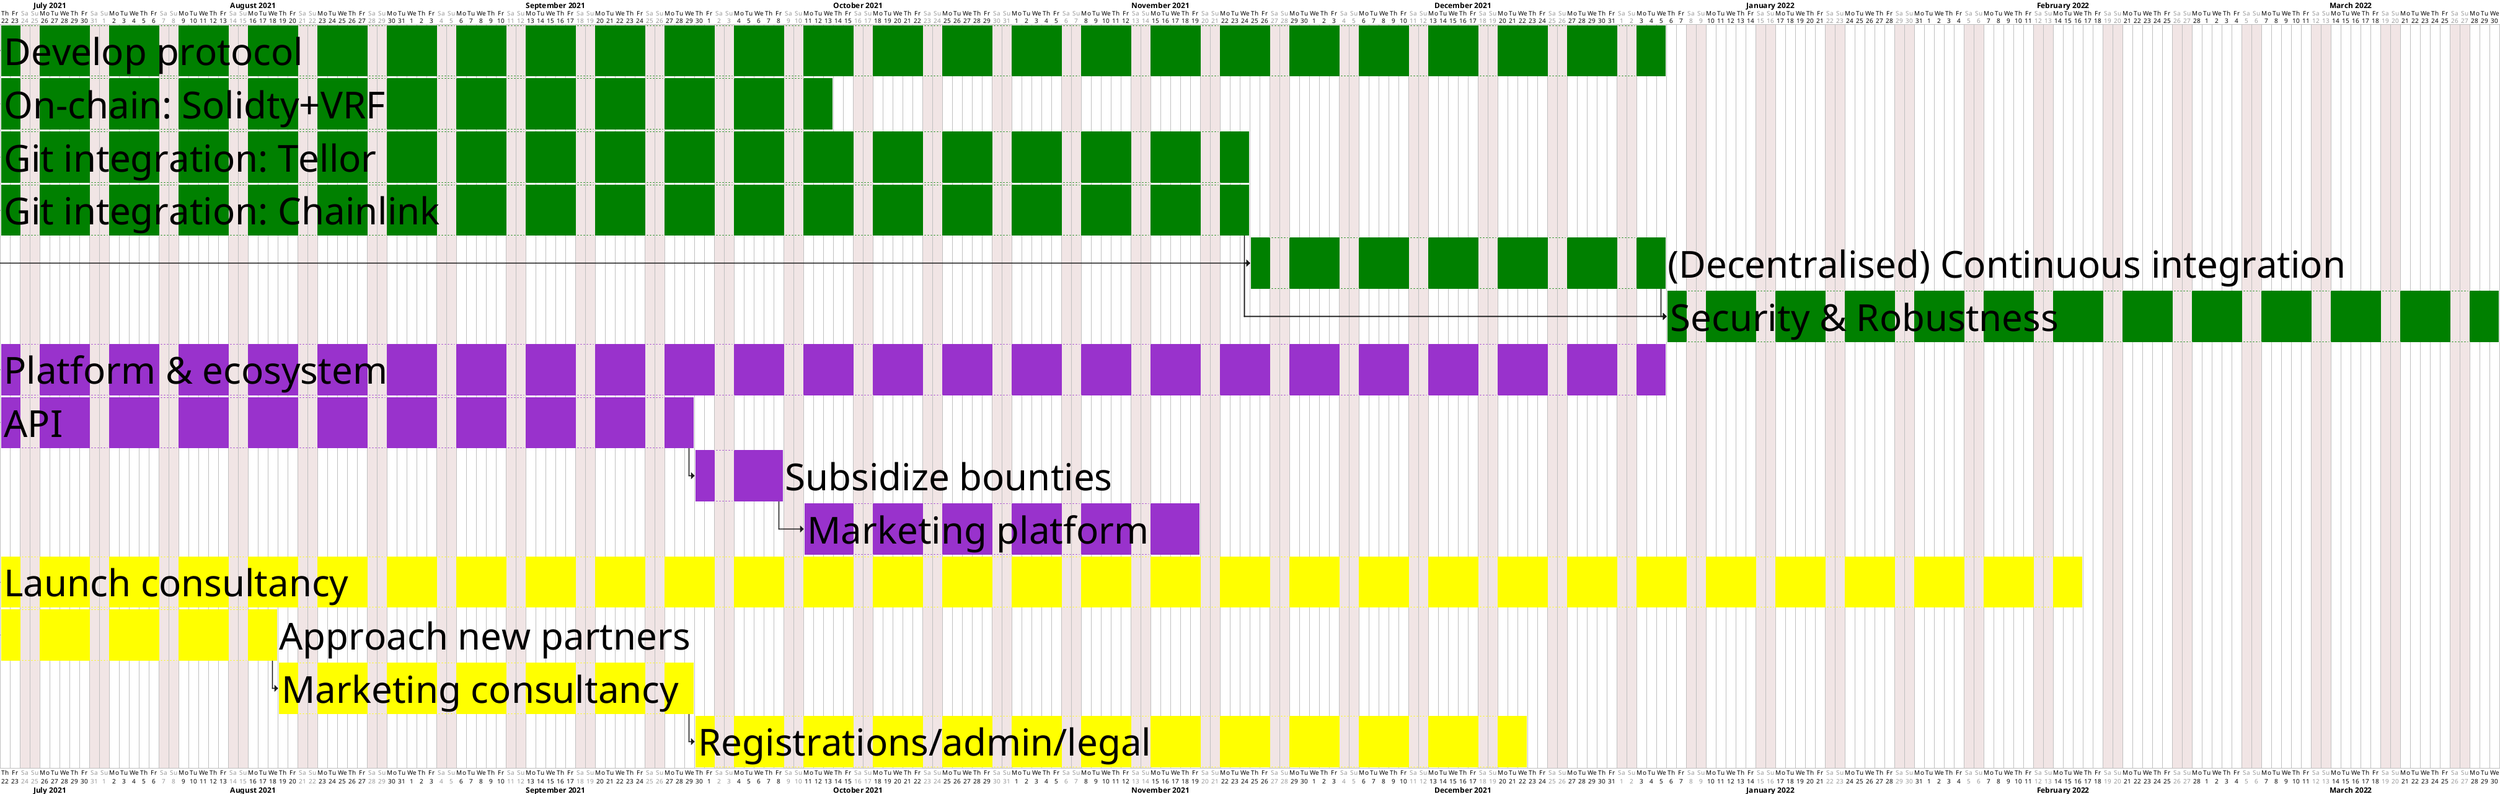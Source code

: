 @startgantt
project starts the 2021/07-22
saturday are closed
sunday are closed
skinparam classFontSize 100

[<size:60>Develop protocol] as [0] lasts 120 days
[<size:60>On-chain: Solidty+VRF] as [0_0] lasts 60 days
[<size:60>Git integration: Tellor] as [0_1] lasts 90 days
[<size:60>Git integration: Chainlink] as [0_2] lasts 90 days
[<size:60>(Decentralised) Continuous integration] as [0_2_0] lasts 30 days
[<size:60>Security & Robustness] as [0_2_1] lasts 60 days
[<size:60>(Decentralised) Continuous integration] as [0_2_0] lasts 30 days
[<size:60>Security & Robustness] as [0_2_1] lasts 60 days
[<size:60>Security & Robustness] as [0_2_1] lasts 60 days

[<size:60>Platform & ecosystem] as [1] lasts 120 days
[<size:60>API] as [1_0] lasts 50 days
[<size:60>Subsidize bounties] as [1_1] lasts 7 days
[<size:60>Marketing platform] as [1_2] lasts 30 days

[<size:60>Launch consultancy] as [2] lasts 150 days
[<size:60>Approach new partners] as [2_0] lasts 20 days
[<size:60>Marketing consultancy] as [2_1] lasts 30 days
[<size:60>Registrations/admin/legal] as [2_2] lasts 60 days

[0_0] starts at [0]'s start
[0_1] starts at [0]'s start
[0_2] starts at [0]'s start
[0_2_0] starts at [0_2]'s end
[0_2_1] starts at [0_2_0]'s end
[0_2_0] starts at [0_2]'s start
[0_2_1] starts at [0_2_0]'s start
[0_2_1] starts at [0_2_0]'s start
[1] starts at [0]'s start

[1_0] starts at [1]'s start
[1_1] starts at [1_0]'s end
[1_2] starts at [1_1]'s end
[2] starts at [0]'s start

[2_0] starts at [2]'s start
[2_1] starts at [2_0]'s end
[2_2] starts at [2_1]'s end

[0]  is colored in Green
[0_0]  is colored in Green
[0_1]  is colored in Green
[0_2]  is colored in Green
[0_2_0]  is colored in Green
[0_2_1]  is colored in Green
[0_2_0]  is colored in Green
[0_2_1]  is colored in Green
[0_2_1]  is colored in Green


[1]  is colored in DarkOrchid
[1_0]  is colored in DarkOrchid
[1_1]  is colored in DarkOrchid
[1_2]  is colored in DarkOrchid


[2]  is colored in Yellow
[2_0]  is colored in Yellow
[2_1]  is colored in Yellow
[2_2]  is colored in Yellow

@endgantt
